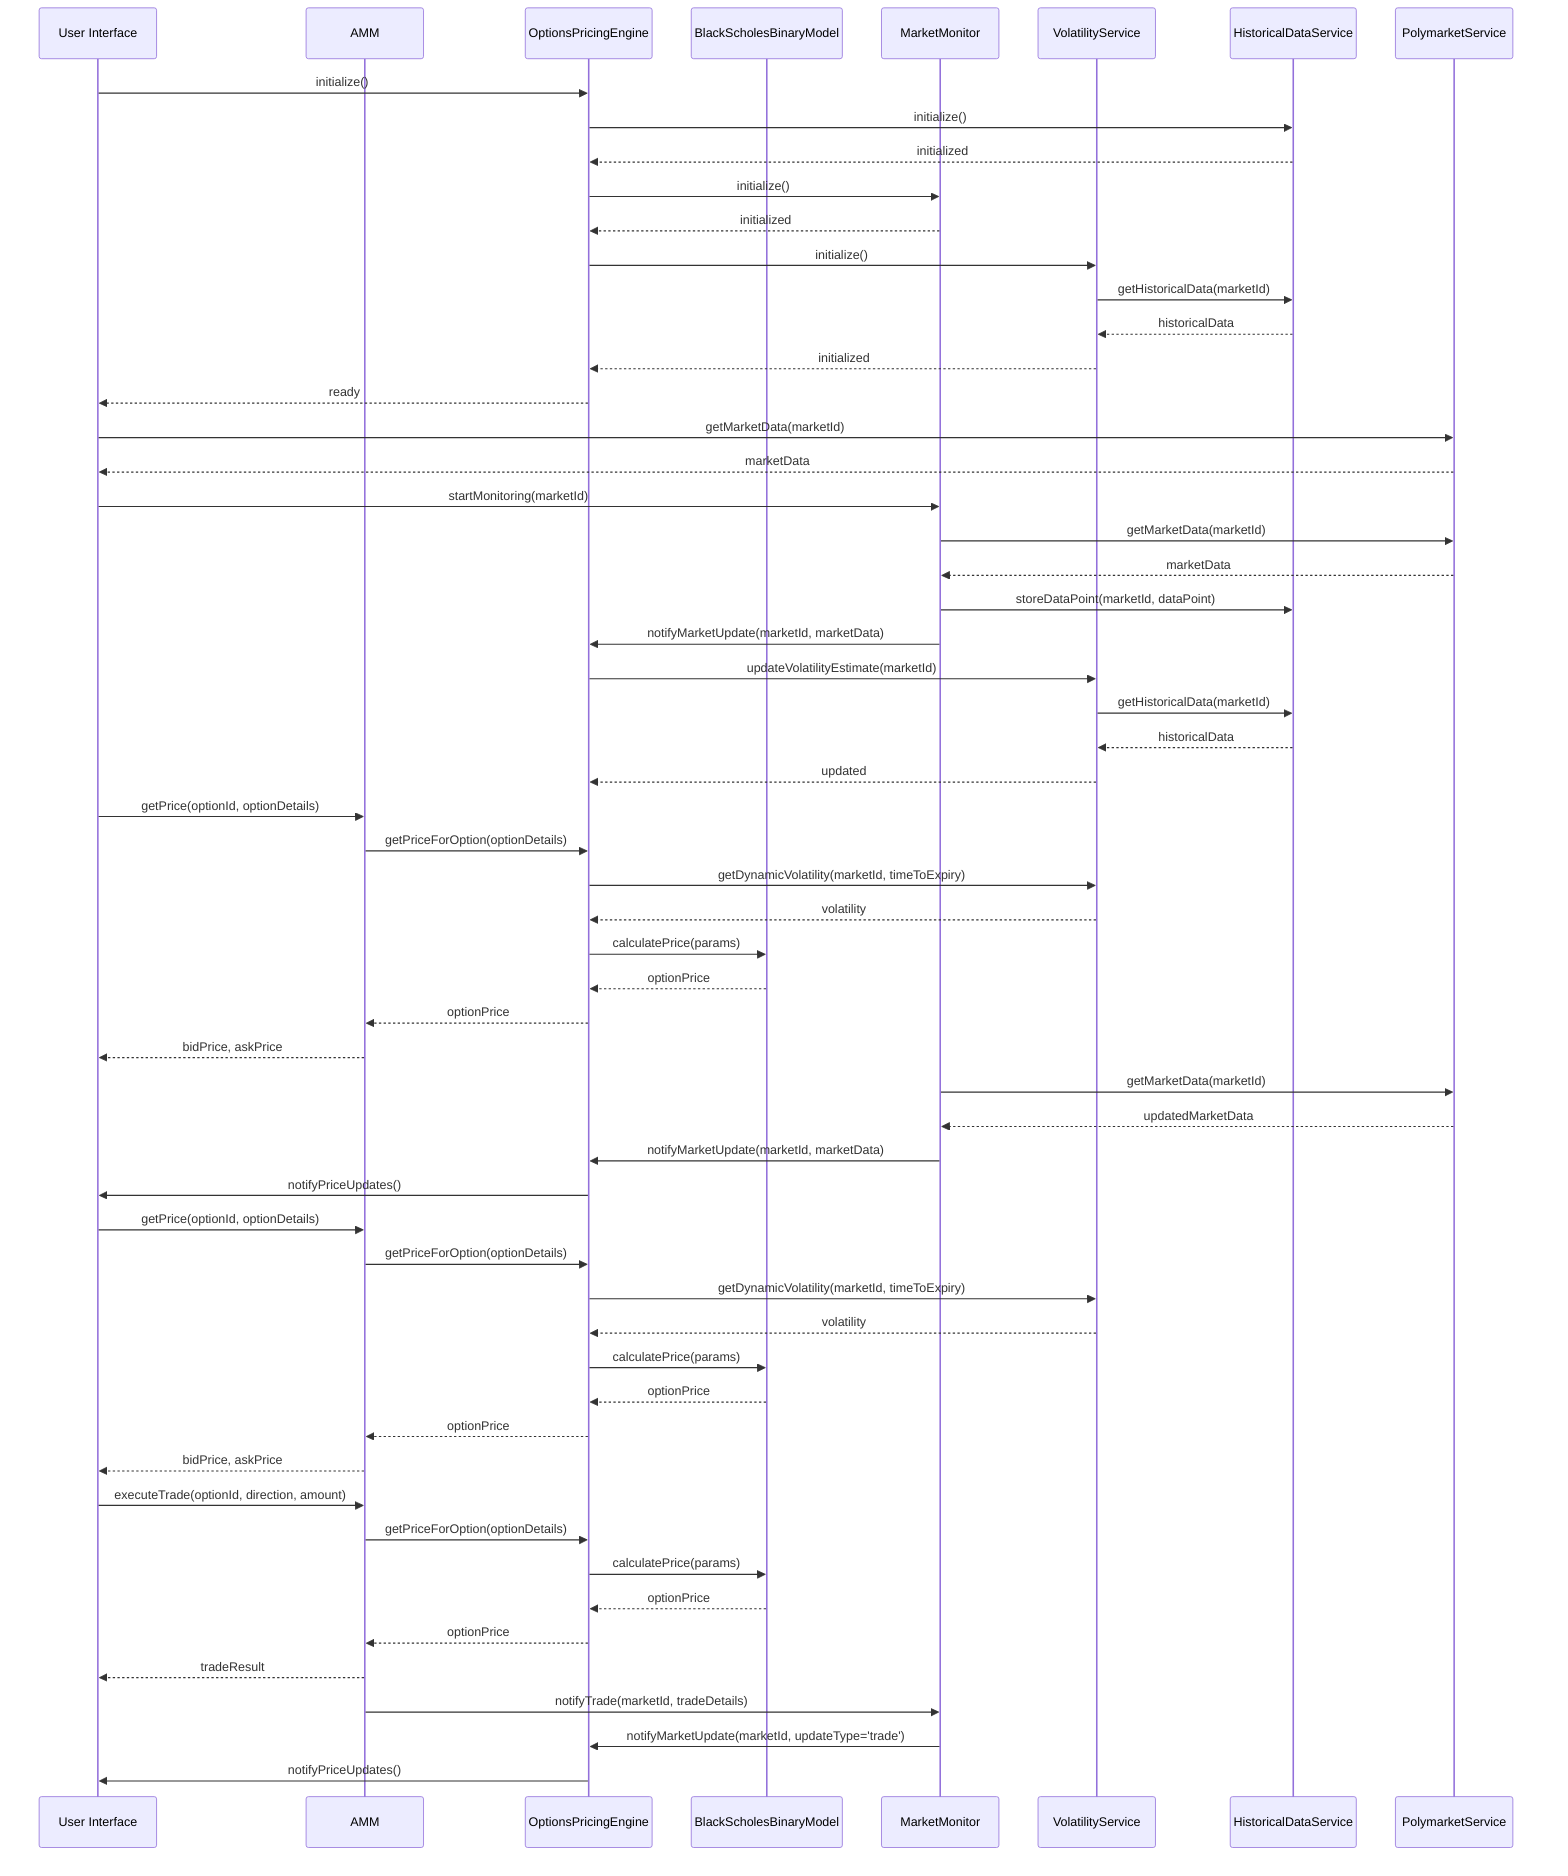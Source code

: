 sequenceDiagram
    participant UI as User Interface
    participant AMM as AMM
    participant OPE as OptionsPricingEngine
    participant BSM as BlackScholesBinaryModel
    participant MM as MarketMonitor
    participant VS as VolatilityService
    participant HDS as HistoricalDataService
    participant PMS as PolymarketService
    
    %% Initialization Flow
    UI->>OPE: initialize()
    OPE->>HDS: initialize()
    HDS-->>OPE: initialized
    OPE->>MM: initialize()
    MM-->>OPE: initialized
    OPE->>VS: initialize()
    VS->>HDS: getHistoricalData(marketId)
    HDS-->>VS: historicalData
    VS-->>OPE: initialized
    OPE-->>UI: ready
    
    %% Market Data Loading Flow
    UI->>PMS: getMarketData(marketId)
    PMS-->>UI: marketData
    UI->>MM: startMonitoring(marketId)
    MM->>PMS: getMarketData(marketId)
    PMS-->>MM: marketData
    MM->>HDS: storeDataPoint(marketId, dataPoint)
    MM->>OPE: notifyMarketUpdate(marketId, marketData)
    OPE->>VS: updateVolatilityEstimate(marketId)
    VS->>HDS: getHistoricalData(marketId)
    HDS-->>VS: historicalData
    VS-->>OPE: updated
    
    %% Option Price Calculation Flow
    UI->>AMM: getPrice(optionId, optionDetails)
    AMM->>OPE: getPriceForOption(optionDetails)
    OPE->>VS: getDynamicVolatility(marketId, timeToExpiry)
    VS-->>OPE: volatility
    OPE->>BSM: calculatePrice(params)
    BSM-->>OPE: optionPrice
    OPE-->>AMM: optionPrice
    AMM-->>UI: bidPrice, askPrice
    
    %% Real-time Updates Flow
    MM->>PMS: getMarketData(marketId)
    PMS-->>MM: updatedMarketData
    MM->>OPE: notifyMarketUpdate(marketId, marketData)
    OPE->>UI: notifyPriceUpdates()
    UI->>AMM: getPrice(optionId, optionDetails)
    AMM->>OPE: getPriceForOption(optionDetails)
    OPE->>VS: getDynamicVolatility(marketId, timeToExpiry)
    VS-->>OPE: volatility
    OPE->>BSM: calculatePrice(params)
    BSM-->>OPE: optionPrice
    OPE-->>AMM: optionPrice
    AMM-->>UI: bidPrice, askPrice
    
    %% Trade Execution Flow
    UI->>AMM: executeTrade(optionId, direction, amount)
    AMM->>OPE: getPriceForOption(optionDetails)
    OPE->>BSM: calculatePrice(params)
    BSM-->>OPE: optionPrice
    OPE-->>AMM: optionPrice
    AMM-->>UI: tradeResult
    AMM->>MM: notifyTrade(marketId, tradeDetails)
    MM->>OPE: notifyMarketUpdate(marketId, updateType='trade')
    OPE->>UI: notifyPriceUpdates()